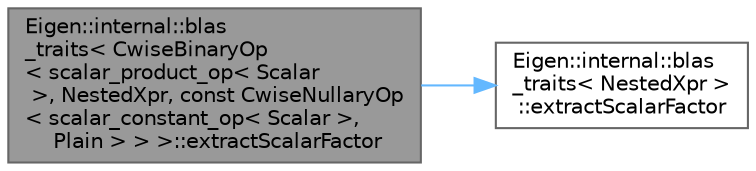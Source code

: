 digraph "Eigen::internal::blas_traits&lt; CwiseBinaryOp&lt; scalar_product_op&lt; Scalar &gt;, NestedXpr, const CwiseNullaryOp&lt; scalar_constant_op&lt; Scalar &gt;, Plain &gt; &gt; &gt;::extractScalarFactor"
{
 // LATEX_PDF_SIZE
  bgcolor="transparent";
  edge [fontname=Helvetica,fontsize=10,labelfontname=Helvetica,labelfontsize=10];
  node [fontname=Helvetica,fontsize=10,shape=box,height=0.2,width=0.4];
  rankdir="LR";
  Node1 [id="Node000001",label="Eigen::internal::blas\l_traits\< CwiseBinaryOp\l\< scalar_product_op\< Scalar\l \>, NestedXpr, const CwiseNullaryOp\l\< scalar_constant_op\< Scalar \>,\l Plain \> \> \>::extractScalarFactor",height=0.2,width=0.4,color="gray40", fillcolor="grey60", style="filled", fontcolor="black",tooltip=" "];
  Node1 -> Node2 [id="edge1_Node000001_Node000002",color="steelblue1",style="solid",tooltip=" "];
  Node2 [id="Node000002",label="Eigen::internal::blas\l_traits\< NestedXpr \>\l::extractScalarFactor",height=0.2,width=0.4,color="grey40", fillcolor="white", style="filled",URL="$struct_eigen_1_1internal_1_1blas__traits.html#a49bf936917523bf20c00633e30787352",tooltip=" "];
}
